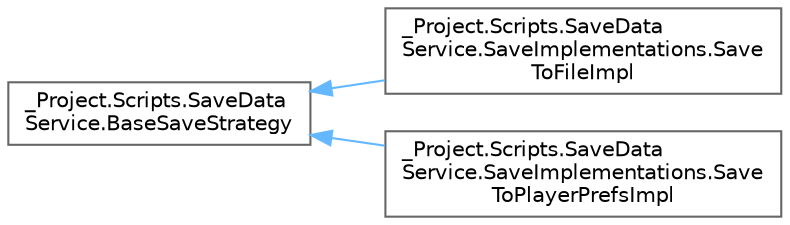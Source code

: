 digraph "Graphical Class Hierarchy"
{
 // LATEX_PDF_SIZE
  bgcolor="transparent";
  edge [fontname=Helvetica,fontsize=10,labelfontname=Helvetica,labelfontsize=10];
  node [fontname=Helvetica,fontsize=10,shape=box,height=0.2,width=0.4];
  rankdir="LR";
  Node0 [id="Node000000",label="_Project.Scripts.SaveData\lService.BaseSaveStrategy",height=0.2,width=0.4,color="grey40", fillcolor="white", style="filled",URL="$class___project_1_1_scripts_1_1_save_data_service_1_1_base_save_strategy.html",tooltip="Класс, отвечающий за алгоритм сохранения данных"];
  Node0 -> Node1 [id="edge21_Node000000_Node000001",dir="back",color="steelblue1",style="solid",tooltip=" "];
  Node1 [id="Node000001",label="_Project.Scripts.SaveData\lService.SaveImplementations.Save\lToFileImpl",height=0.2,width=0.4,color="grey40", fillcolor="white", style="filled",URL="$class___project_1_1_scripts_1_1_save_data_service_1_1_save_implementations_1_1_save_to_file_impl.html",tooltip="Класс, отвечающий за сохранение данных в файл (Альтернативный способ сохранения)"];
  Node0 -> Node2 [id="edge22_Node000000_Node000002",dir="back",color="steelblue1",style="solid",tooltip=" "];
  Node2 [id="Node000002",label="_Project.Scripts.SaveData\lService.SaveImplementations.Save\lToPlayerPrefsImpl",height=0.2,width=0.4,color="grey40", fillcolor="white", style="filled",URL="$class___project_1_1_scripts_1_1_save_data_service_1_1_save_implementations_1_1_save_to_player_prefs_impl.html",tooltip="Класс, отвечающий за сохранение данных в PlayerPrefs"];
}
